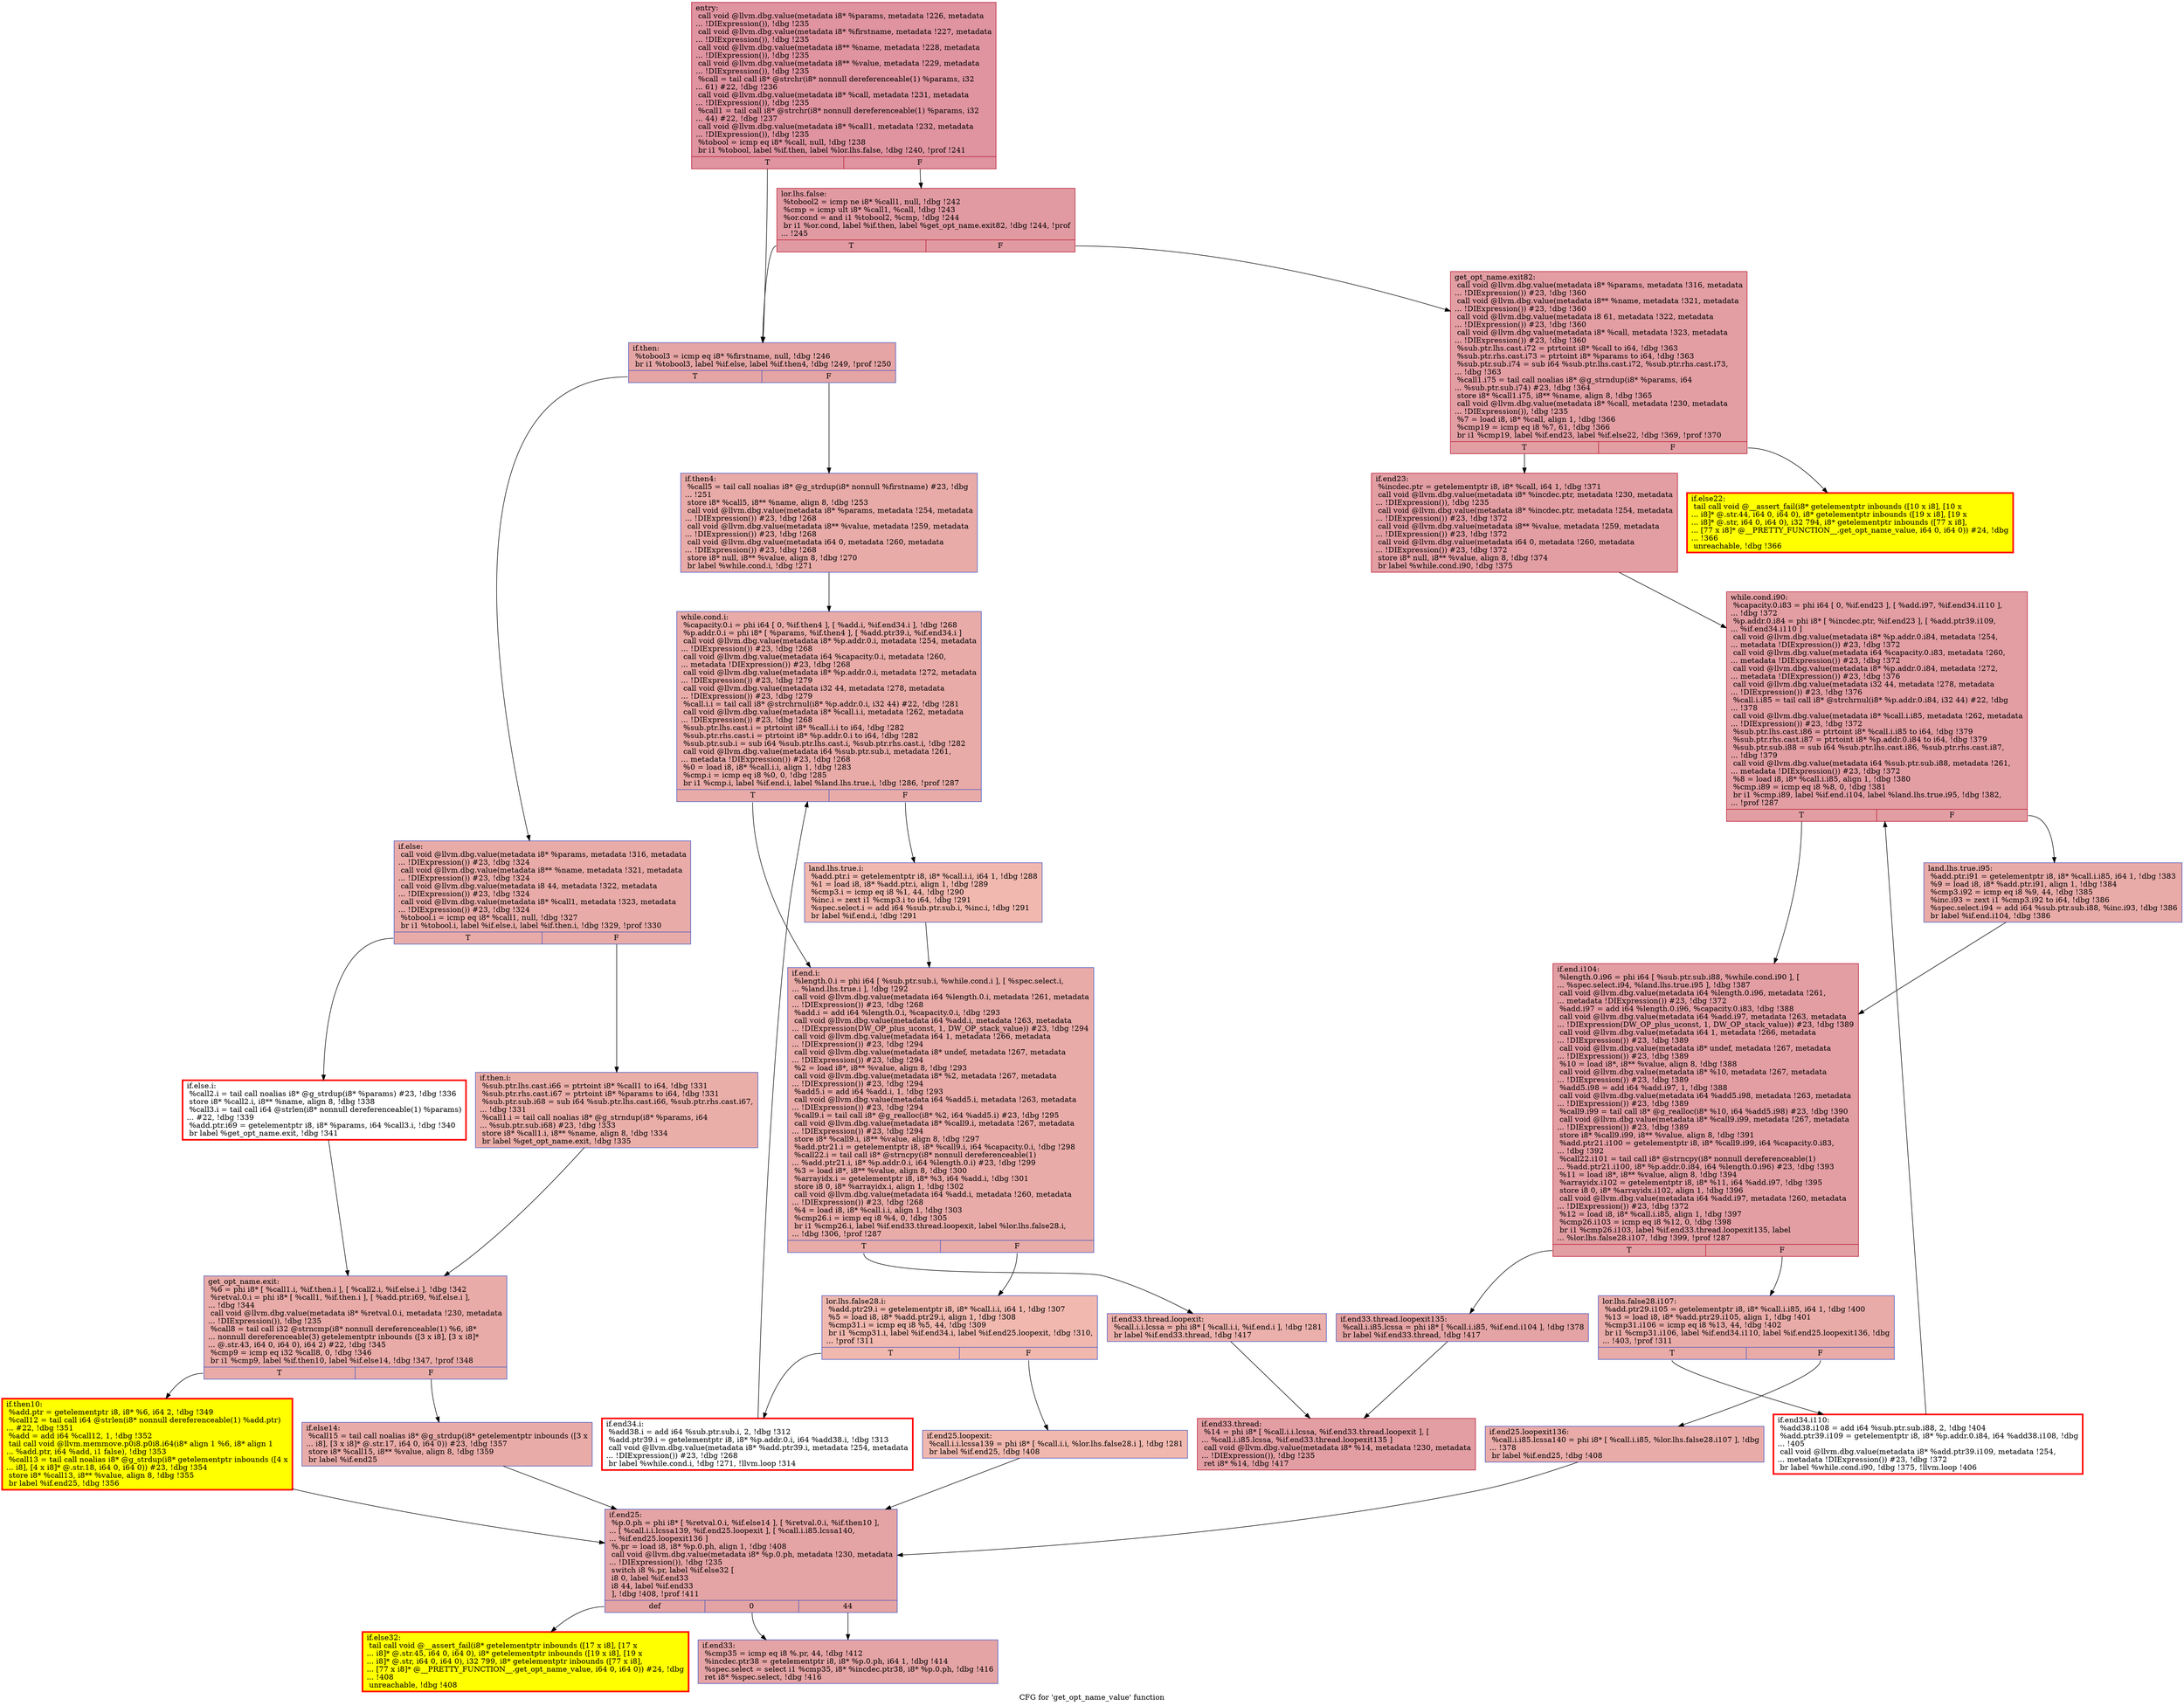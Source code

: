 digraph "CFG for 'get_opt_name_value' function" {
	label="CFG for 'get_opt_name_value' function";

	Node0x55ef42306880 [shape=record,color="#b70d28ff", style=filled, fillcolor="#b70d2870",label="{entry:\l  call void @llvm.dbg.value(metadata i8* %params, metadata !226, metadata\l... !DIExpression()), !dbg !235\l  call void @llvm.dbg.value(metadata i8* %firstname, metadata !227, metadata\l... !DIExpression()), !dbg !235\l  call void @llvm.dbg.value(metadata i8** %name, metadata !228, metadata\l... !DIExpression()), !dbg !235\l  call void @llvm.dbg.value(metadata i8** %value, metadata !229, metadata\l... !DIExpression()), !dbg !235\l  %call = tail call i8* @strchr(i8* nonnull dereferenceable(1) %params, i32\l... 61) #22, !dbg !236\l  call void @llvm.dbg.value(metadata i8* %call, metadata !231, metadata\l... !DIExpression()), !dbg !235\l  %call1 = tail call i8* @strchr(i8* nonnull dereferenceable(1) %params, i32\l... 44) #22, !dbg !237\l  call void @llvm.dbg.value(metadata i8* %call1, metadata !232, metadata\l... !DIExpression()), !dbg !235\l  %tobool = icmp eq i8* %call, null, !dbg !238\l  br i1 %tobool, label %if.then, label %lor.lhs.false, !dbg !240, !prof !241\l|{<s0>T|<s1>F}}"];
	Node0x55ef42306880:s0 -> Node0x55ef4230c500;
	Node0x55ef42306880:s1 -> Node0x55ef4230c610;
	Node0x55ef4230c610 [shape=record,color="#b70d28ff", style=filled, fillcolor="#bb1b2c70",label="{lor.lhs.false:                                    \l  %tobool2 = icmp ne i8* %call1, null, !dbg !242\l  %cmp = icmp ult i8* %call1, %call, !dbg !243\l  %or.cond = and i1 %tobool2, %cmp, !dbg !244\l  br i1 %or.cond, label %if.then, label %get_opt_name.exit82, !dbg !244, !prof\l... !245\l|{<s0>T|<s1>F}}"];
	Node0x55ef4230c610:s0 -> Node0x55ef4230c500;
	Node0x55ef4230c610:s1 -> Node0x55ef421b2820;
	Node0x55ef4230c500 [shape=record,color="#3d50c3ff", style=filled, fillcolor="#c5333470",label="{if.then:                                          \l  %tobool3 = icmp eq i8* %firstname, null, !dbg !246\l  br i1 %tobool3, label %if.else, label %if.then4, !dbg !249, !prof !250\l|{<s0>T|<s1>F}}"];
	Node0x55ef4230c500:s0 -> Node0x55ef4230cdf0;
	Node0x55ef4230c500:s1 -> Node0x55ef4230cd30;
	Node0x55ef4230cd30 [shape=record,color="#3d50c3ff", style=filled, fillcolor="#cc403a70",label="{if.then4:                                         \l  %call5 = tail call noalias i8* @g_strdup(i8* nonnull %firstname) #23, !dbg\l... !251\l  store i8* %call5, i8** %name, align 8, !dbg !253\l  call void @llvm.dbg.value(metadata i8* %params, metadata !254, metadata\l... !DIExpression()) #23, !dbg !268\l  call void @llvm.dbg.value(metadata i8** %value, metadata !259, metadata\l... !DIExpression()) #23, !dbg !268\l  call void @llvm.dbg.value(metadata i64 0, metadata !260, metadata\l... !DIExpression()) #23, !dbg !268\l  store i8* null, i8** %value, align 8, !dbg !270\l  br label %while.cond.i, !dbg !271\l}"];
	Node0x55ef4230cd30 -> Node0x55ef4248e010;
	Node0x55ef4248e010 [shape=record,color="#3d50c3ff", style=filled, fillcolor="#cc403a70",label="{while.cond.i:                                     \l  %capacity.0.i = phi i64 [ 0, %if.then4 ], [ %add.i, %if.end34.i ], !dbg !268\l  %p.addr.0.i = phi i8* [ %params, %if.then4 ], [ %add.ptr39.i, %if.end34.i ]\l  call void @llvm.dbg.value(metadata i8* %p.addr.0.i, metadata !254, metadata\l... !DIExpression()) #23, !dbg !268\l  call void @llvm.dbg.value(metadata i64 %capacity.0.i, metadata !260,\l... metadata !DIExpression()) #23, !dbg !268\l  call void @llvm.dbg.value(metadata i8* %p.addr.0.i, metadata !272, metadata\l... !DIExpression()) #23, !dbg !279\l  call void @llvm.dbg.value(metadata i32 44, metadata !278, metadata\l... !DIExpression()) #23, !dbg !279\l  %call.i.i = tail call i8* @strchrnul(i8* %p.addr.0.i, i32 44) #22, !dbg !281\l  call void @llvm.dbg.value(metadata i8* %call.i.i, metadata !262, metadata\l... !DIExpression()) #23, !dbg !268\l  %sub.ptr.lhs.cast.i = ptrtoint i8* %call.i.i to i64, !dbg !282\l  %sub.ptr.rhs.cast.i = ptrtoint i8* %p.addr.0.i to i64, !dbg !282\l  %sub.ptr.sub.i = sub i64 %sub.ptr.lhs.cast.i, %sub.ptr.rhs.cast.i, !dbg !282\l  call void @llvm.dbg.value(metadata i64 %sub.ptr.sub.i, metadata !261,\l... metadata !DIExpression()) #23, !dbg !268\l  %0 = load i8, i8* %call.i.i, align 1, !dbg !283\l  %cmp.i = icmp eq i8 %0, 0, !dbg !285\l  br i1 %cmp.i, label %if.end.i, label %land.lhs.true.i, !dbg !286, !prof !287\l|{<s0>T|<s1>F}}"];
	Node0x55ef4248e010:s0 -> Node0x55ef424741c0;
	Node0x55ef4248e010:s1 -> Node0x55ef42474210;
	Node0x55ef42474210 [shape=record,color="#3d50c3ff", style=filled, fillcolor="#dc5d4a70",label="{land.lhs.true.i:                                  \l  %add.ptr.i = getelementptr i8, i8* %call.i.i, i64 1, !dbg !288\l  %1 = load i8, i8* %add.ptr.i, align 1, !dbg !289\l  %cmp3.i = icmp eq i8 %1, 44, !dbg !290\l  %inc.i = zext i1 %cmp3.i to i64, !dbg !291\l  %spec.select.i = add i64 %sub.ptr.sub.i, %inc.i, !dbg !291\l  br label %if.end.i, !dbg !291\l}"];
	Node0x55ef42474210 -> Node0x55ef424741c0;
	Node0x55ef424741c0 [shape=record,color="#3d50c3ff", style=filled, fillcolor="#cc403a70",label="{if.end.i:                                         \l  %length.0.i = phi i64 [ %sub.ptr.sub.i, %while.cond.i ], [ %spec.select.i,\l... %land.lhs.true.i ], !dbg !292\l  call void @llvm.dbg.value(metadata i64 %length.0.i, metadata !261, metadata\l... !DIExpression()) #23, !dbg !268\l  %add.i = add i64 %length.0.i, %capacity.0.i, !dbg !293\l  call void @llvm.dbg.value(metadata i64 %add.i, metadata !263, metadata\l... !DIExpression(DW_OP_plus_uconst, 1, DW_OP_stack_value)) #23, !dbg !294\l  call void @llvm.dbg.value(metadata i64 1, metadata !266, metadata\l... !DIExpression()) #23, !dbg !294\l  call void @llvm.dbg.value(metadata i8* undef, metadata !267, metadata\l... !DIExpression()) #23, !dbg !294\l  %2 = load i8*, i8** %value, align 8, !dbg !293\l  call void @llvm.dbg.value(metadata i8* %2, metadata !267, metadata\l... !DIExpression()) #23, !dbg !294\l  %add5.i = add i64 %add.i, 1, !dbg !293\l  call void @llvm.dbg.value(metadata i64 %add5.i, metadata !263, metadata\l... !DIExpression()) #23, !dbg !294\l  %call9.i = tail call i8* @g_realloc(i8* %2, i64 %add5.i) #23, !dbg !295\l  call void @llvm.dbg.value(metadata i8* %call9.i, metadata !267, metadata\l... !DIExpression()) #23, !dbg !294\l  store i8* %call9.i, i8** %value, align 8, !dbg !297\l  %add.ptr21.i = getelementptr i8, i8* %call9.i, i64 %capacity.0.i, !dbg !298\l  %call22.i = tail call i8* @strncpy(i8* nonnull dereferenceable(1)\l... %add.ptr21.i, i8* %p.addr.0.i, i64 %length.0.i) #23, !dbg !299\l  %3 = load i8*, i8** %value, align 8, !dbg !300\l  %arrayidx.i = getelementptr i8, i8* %3, i64 %add.i, !dbg !301\l  store i8 0, i8* %arrayidx.i, align 1, !dbg !302\l  call void @llvm.dbg.value(metadata i64 %add.i, metadata !260, metadata\l... !DIExpression()) #23, !dbg !268\l  %4 = load i8, i8* %call.i.i, align 1, !dbg !303\l  %cmp26.i = icmp eq i8 %4, 0, !dbg !305\l  br i1 %cmp26.i, label %if.end33.thread.loopexit, label %lor.lhs.false28.i,\l... !dbg !306, !prof !287\l|{<s0>T|<s1>F}}"];
	Node0x55ef424741c0:s0 -> Node0x55ef424c5980;
	Node0x55ef424741c0:s1 -> Node0x55ef42207ec0;
	Node0x55ef42207ec0 [shape=record,color="#3d50c3ff", style=filled, fillcolor="#dc5d4a70",label="{lor.lhs.false28.i:                                \l  %add.ptr29.i = getelementptr i8, i8* %call.i.i, i64 1, !dbg !307\l  %5 = load i8, i8* %add.ptr29.i, align 1, !dbg !308\l  %cmp31.i = icmp eq i8 %5, 44, !dbg !309\l  br i1 %cmp31.i, label %if.end34.i, label %if.end25.loopexit, !dbg !310,\l... !prof !311\l|{<s0>T|<s1>F}}"];
	Node0x55ef42207ec0:s0 -> Node0x55ef424907d0;
	Node0x55ef42207ec0:s1 -> Node0x55ef424c9e70;
	Node0x55ef424907d0 [shape=record,penwidth=3.0, color="red",label="{if.end34.i:                                       \l  %add38.i = add i64 %sub.ptr.sub.i, 2, !dbg !312\l  %add.ptr39.i = getelementptr i8, i8* %p.addr.0.i, i64 %add38.i, !dbg !313\l  call void @llvm.dbg.value(metadata i8* %add.ptr39.i, metadata !254, metadata\l... !DIExpression()) #23, !dbg !268\l  br label %while.cond.i, !dbg !271, !llvm.loop !314\l}"];
	Node0x55ef424907d0 -> Node0x55ef4248e010;
	Node0x55ef4230cdf0 [shape=record,color="#3d50c3ff", style=filled, fillcolor="#cc403a70",label="{if.else:                                          \l  call void @llvm.dbg.value(metadata i8* %params, metadata !316, metadata\l... !DIExpression()) #23, !dbg !324\l  call void @llvm.dbg.value(metadata i8** %name, metadata !321, metadata\l... !DIExpression()) #23, !dbg !324\l  call void @llvm.dbg.value(metadata i8 44, metadata !322, metadata\l... !DIExpression()) #23, !dbg !324\l  call void @llvm.dbg.value(metadata i8* %call1, metadata !323, metadata\l... !DIExpression()) #23, !dbg !324\l  %tobool.i = icmp eq i8* %call1, null, !dbg !327\l  br i1 %tobool.i, label %if.else.i, label %if.then.i, !dbg !329, !prof !330\l|{<s0>T|<s1>F}}"];
	Node0x55ef4230cdf0:s0 -> Node0x55ef42344560;
	Node0x55ef4230cdf0:s1 -> Node0x55ef42474170;
	Node0x55ef42474170 [shape=record,color="#3d50c3ff", style=filled, fillcolor="#d0473d70",label="{if.then.i:                                        \l  %sub.ptr.lhs.cast.i66 = ptrtoint i8* %call1 to i64, !dbg !331\l  %sub.ptr.rhs.cast.i67 = ptrtoint i8* %params to i64, !dbg !331\l  %sub.ptr.sub.i68 = sub i64 %sub.ptr.lhs.cast.i66, %sub.ptr.rhs.cast.i67,\l... !dbg !331\l  %call1.i = tail call noalias i8* @g_strndup(i8* %params, i64\l... %sub.ptr.sub.i68) #23, !dbg !333\l  store i8* %call1.i, i8** %name, align 8, !dbg !334\l  br label %get_opt_name.exit, !dbg !335\l}"];
	Node0x55ef42474170 -> Node0x55ef4224cf90;
	Node0x55ef42344560 [shape=record,penwidth=3.0, color="red",label="{if.else.i:                                        \l  %call2.i = tail call noalias i8* @g_strdup(i8* %params) #23, !dbg !336\l  store i8* %call2.i, i8** %name, align 8, !dbg !338\l  %call3.i = tail call i64 @strlen(i8* nonnull dereferenceable(1) %params)\l... #22, !dbg !339\l  %add.ptr.i69 = getelementptr i8, i8* %params, i64 %call3.i, !dbg !340\l  br label %get_opt_name.exit, !dbg !341\l}"];
	Node0x55ef42344560 -> Node0x55ef4224cf90;
	Node0x55ef4224cf90 [shape=record,color="#3d50c3ff", style=filled, fillcolor="#cc403a70",label="{get_opt_name.exit:                                \l  %6 = phi i8* [ %call1.i, %if.then.i ], [ %call2.i, %if.else.i ], !dbg !342\l  %retval.0.i = phi i8* [ %call1, %if.then.i ], [ %add.ptr.i69, %if.else.i ],\l... !dbg !344\l  call void @llvm.dbg.value(metadata i8* %retval.0.i, metadata !230, metadata\l... !DIExpression()), !dbg !235\l  %call8 = tail call i32 @strncmp(i8* nonnull dereferenceable(1) %6, i8*\l... nonnull dereferenceable(3) getelementptr inbounds ([3 x i8], [3 x i8]*\l... @.str.43, i64 0, i64 0), i64 2) #22, !dbg !345\l  %cmp9 = icmp eq i32 %call8, 0, !dbg !346\l  br i1 %cmp9, label %if.then10, label %if.else14, !dbg !347, !prof !348\l|{<s0>T|<s1>F}}"];
	Node0x55ef4224cf90:s0 -> Node0x55ef41d4b730;
	Node0x55ef4224cf90:s1 -> Node0x55ef4230e2c0;
	Node0x55ef41d4b730 [shape=record,penwidth=3.0, style="filled", color="red", fillcolor="yellow",label="{if.then10:                                        \l  %add.ptr = getelementptr i8, i8* %6, i64 2, !dbg !349\l  %call12 = tail call i64 @strlen(i8* nonnull dereferenceable(1) %add.ptr)\l... #22, !dbg !351\l  %add = add i64 %call12, 1, !dbg !352\l  tail call void @llvm.memmove.p0i8.p0i8.i64(i8* align 1 %6, i8* align 1\l... %add.ptr, i64 %add, i1 false), !dbg !353\l  %call13 = tail call noalias i8* @g_strdup(i8* getelementptr inbounds ([4 x\l... i8], [4 x i8]* @.str.18, i64 0, i64 0)) #23, !dbg !354\l  store i8* %call13, i8** %value, align 8, !dbg !355\l  br label %if.end25, !dbg !356\l}"];
	Node0x55ef41d4b730 -> Node0x55ef4230c550;
	Node0x55ef4230e2c0 [shape=record,color="#3d50c3ff", style=filled, fillcolor="#cc403a70",label="{if.else14:                                        \l  %call15 = tail call noalias i8* @g_strdup(i8* getelementptr inbounds ([3 x\l... i8], [3 x i8]* @.str.17, i64 0, i64 0)) #23, !dbg !357\l  store i8* %call15, i8** %value, align 8, !dbg !359\l  br label %if.end25\l}"];
	Node0x55ef4230e2c0 -> Node0x55ef4230c550;
	Node0x55ef421b2820 [shape=record,color="#b70d28ff", style=filled, fillcolor="#be242e70",label="{get_opt_name.exit82:                              \l  call void @llvm.dbg.value(metadata i8* %params, metadata !316, metadata\l... !DIExpression()) #23, !dbg !360\l  call void @llvm.dbg.value(metadata i8** %name, metadata !321, metadata\l... !DIExpression()) #23, !dbg !360\l  call void @llvm.dbg.value(metadata i8 61, metadata !322, metadata\l... !DIExpression()) #23, !dbg !360\l  call void @llvm.dbg.value(metadata i8* %call, metadata !323, metadata\l... !DIExpression()) #23, !dbg !360\l  %sub.ptr.lhs.cast.i72 = ptrtoint i8* %call to i64, !dbg !363\l  %sub.ptr.rhs.cast.i73 = ptrtoint i8* %params to i64, !dbg !363\l  %sub.ptr.sub.i74 = sub i64 %sub.ptr.lhs.cast.i72, %sub.ptr.rhs.cast.i73,\l... !dbg !363\l  %call1.i75 = tail call noalias i8* @g_strndup(i8* %params, i64\l... %sub.ptr.sub.i74) #23, !dbg !364\l  store i8* %call1.i75, i8** %name, align 8, !dbg !365\l  call void @llvm.dbg.value(metadata i8* %call, metadata !230, metadata\l... !DIExpression()), !dbg !235\l  %7 = load i8, i8* %call, align 1, !dbg !366\l  %cmp19 = icmp eq i8 %7, 61, !dbg !366\l  br i1 %cmp19, label %if.end23, label %if.else22, !dbg !369, !prof !370\l|{<s0>T|<s1>F}}"];
	Node0x55ef421b2820:s0 -> Node0x55ef42310310;
	Node0x55ef421b2820:s1 -> Node0x55ef42310360;
	Node0x55ef42310360 [shape=record,penwidth=3.0, style="filled", color="red", fillcolor="yellow",label="{if.else22:                                        \l  tail call void @__assert_fail(i8* getelementptr inbounds ([10 x i8], [10 x\l... i8]* @.str.44, i64 0, i64 0), i8* getelementptr inbounds ([19 x i8], [19 x\l... i8]* @.str, i64 0, i64 0), i32 794, i8* getelementptr inbounds ([77 x i8],\l... [77 x i8]* @__PRETTY_FUNCTION__.get_opt_name_value, i64 0, i64 0)) #24, !dbg\l... !366\l  unreachable, !dbg !366\l}"];
	Node0x55ef42310310 [shape=record,color="#b70d28ff", style=filled, fillcolor="#be242e70",label="{if.end23:                                         \l  %incdec.ptr = getelementptr i8, i8* %call, i64 1, !dbg !371\l  call void @llvm.dbg.value(metadata i8* %incdec.ptr, metadata !230, metadata\l... !DIExpression()), !dbg !235\l  call void @llvm.dbg.value(metadata i8* %incdec.ptr, metadata !254, metadata\l... !DIExpression()) #23, !dbg !372\l  call void @llvm.dbg.value(metadata i8** %value, metadata !259, metadata\l... !DIExpression()) #23, !dbg !372\l  call void @llvm.dbg.value(metadata i64 0, metadata !260, metadata\l... !DIExpression()) #23, !dbg !372\l  store i8* null, i8** %value, align 8, !dbg !374\l  br label %while.cond.i90, !dbg !375\l}"];
	Node0x55ef42310310 -> Node0x55ef422eca80;
	Node0x55ef422eca80 [shape=record,color="#b70d28ff", style=filled, fillcolor="#be242e70",label="{while.cond.i90:                                   \l  %capacity.0.i83 = phi i64 [ 0, %if.end23 ], [ %add.i97, %if.end34.i110 ],\l... !dbg !372\l  %p.addr.0.i84 = phi i8* [ %incdec.ptr, %if.end23 ], [ %add.ptr39.i109,\l... %if.end34.i110 ]\l  call void @llvm.dbg.value(metadata i8* %p.addr.0.i84, metadata !254,\l... metadata !DIExpression()) #23, !dbg !372\l  call void @llvm.dbg.value(metadata i64 %capacity.0.i83, metadata !260,\l... metadata !DIExpression()) #23, !dbg !372\l  call void @llvm.dbg.value(metadata i8* %p.addr.0.i84, metadata !272,\l... metadata !DIExpression()) #23, !dbg !376\l  call void @llvm.dbg.value(metadata i32 44, metadata !278, metadata\l... !DIExpression()) #23, !dbg !376\l  %call.i.i85 = tail call i8* @strchrnul(i8* %p.addr.0.i84, i32 44) #22, !dbg\l... !378\l  call void @llvm.dbg.value(metadata i8* %call.i.i85, metadata !262, metadata\l... !DIExpression()) #23, !dbg !372\l  %sub.ptr.lhs.cast.i86 = ptrtoint i8* %call.i.i85 to i64, !dbg !379\l  %sub.ptr.rhs.cast.i87 = ptrtoint i8* %p.addr.0.i84 to i64, !dbg !379\l  %sub.ptr.sub.i88 = sub i64 %sub.ptr.lhs.cast.i86, %sub.ptr.rhs.cast.i87,\l... !dbg !379\l  call void @llvm.dbg.value(metadata i64 %sub.ptr.sub.i88, metadata !261,\l... metadata !DIExpression()) #23, !dbg !372\l  %8 = load i8, i8* %call.i.i85, align 1, !dbg !380\l  %cmp.i89 = icmp eq i8 %8, 0, !dbg !381\l  br i1 %cmp.i89, label %if.end.i104, label %land.lhs.true.i95, !dbg !382,\l... !prof !287\l|{<s0>T|<s1>F}}"];
	Node0x55ef422eca80:s0 -> Node0x55ef423adc30;
	Node0x55ef422eca80:s1 -> Node0x55ef42306b40;
	Node0x55ef42306b40 [shape=record,color="#3d50c3ff", style=filled, fillcolor="#cc403a70",label="{land.lhs.true.i95:                                \l  %add.ptr.i91 = getelementptr i8, i8* %call.i.i85, i64 1, !dbg !383\l  %9 = load i8, i8* %add.ptr.i91, align 1, !dbg !384\l  %cmp3.i92 = icmp eq i8 %9, 44, !dbg !385\l  %inc.i93 = zext i1 %cmp3.i92 to i64, !dbg !386\l  %spec.select.i94 = add i64 %sub.ptr.sub.i88, %inc.i93, !dbg !386\l  br label %if.end.i104, !dbg !386\l}"];
	Node0x55ef42306b40 -> Node0x55ef423adc30;
	Node0x55ef423adc30 [shape=record,color="#b70d28ff", style=filled, fillcolor="#be242e70",label="{if.end.i104:                                      \l  %length.0.i96 = phi i64 [ %sub.ptr.sub.i88, %while.cond.i90 ], [\l... %spec.select.i94, %land.lhs.true.i95 ], !dbg !387\l  call void @llvm.dbg.value(metadata i64 %length.0.i96, metadata !261,\l... metadata !DIExpression()) #23, !dbg !372\l  %add.i97 = add i64 %length.0.i96, %capacity.0.i83, !dbg !388\l  call void @llvm.dbg.value(metadata i64 %add.i97, metadata !263, metadata\l... !DIExpression(DW_OP_plus_uconst, 1, DW_OP_stack_value)) #23, !dbg !389\l  call void @llvm.dbg.value(metadata i64 1, metadata !266, metadata\l... !DIExpression()) #23, !dbg !389\l  call void @llvm.dbg.value(metadata i8* undef, metadata !267, metadata\l... !DIExpression()) #23, !dbg !389\l  %10 = load i8*, i8** %value, align 8, !dbg !388\l  call void @llvm.dbg.value(metadata i8* %10, metadata !267, metadata\l... !DIExpression()) #23, !dbg !389\l  %add5.i98 = add i64 %add.i97, 1, !dbg !388\l  call void @llvm.dbg.value(metadata i64 %add5.i98, metadata !263, metadata\l... !DIExpression()) #23, !dbg !389\l  %call9.i99 = tail call i8* @g_realloc(i8* %10, i64 %add5.i98) #23, !dbg !390\l  call void @llvm.dbg.value(metadata i8* %call9.i99, metadata !267, metadata\l... !DIExpression()) #23, !dbg !389\l  store i8* %call9.i99, i8** %value, align 8, !dbg !391\l  %add.ptr21.i100 = getelementptr i8, i8* %call9.i99, i64 %capacity.0.i83,\l... !dbg !392\l  %call22.i101 = tail call i8* @strncpy(i8* nonnull dereferenceable(1)\l... %add.ptr21.i100, i8* %p.addr.0.i84, i64 %length.0.i96) #23, !dbg !393\l  %11 = load i8*, i8** %value, align 8, !dbg !394\l  %arrayidx.i102 = getelementptr i8, i8* %11, i64 %add.i97, !dbg !395\l  store i8 0, i8* %arrayidx.i102, align 1, !dbg !396\l  call void @llvm.dbg.value(metadata i64 %add.i97, metadata !260, metadata\l... !DIExpression()) #23, !dbg !372\l  %12 = load i8, i8* %call.i.i85, align 1, !dbg !397\l  %cmp26.i103 = icmp eq i8 %12, 0, !dbg !398\l  br i1 %cmp26.i103, label %if.end33.thread.loopexit135, label\l... %lor.lhs.false28.i107, !dbg !399, !prof !287\l|{<s0>T|<s1>F}}"];
	Node0x55ef423adc30:s0 -> Node0x55ef424b7160;
	Node0x55ef423adc30:s1 -> Node0x55ef422cece0;
	Node0x55ef422cece0 [shape=record,color="#3d50c3ff", style=filled, fillcolor="#cc403a70",label="{lor.lhs.false28.i107:                             \l  %add.ptr29.i105 = getelementptr i8, i8* %call.i.i85, i64 1, !dbg !400\l  %13 = load i8, i8* %add.ptr29.i105, align 1, !dbg !401\l  %cmp31.i106 = icmp eq i8 %13, 44, !dbg !402\l  br i1 %cmp31.i106, label %if.end34.i110, label %if.end25.loopexit136, !dbg\l... !403, !prof !311\l|{<s0>T|<s1>F}}"];
	Node0x55ef422cece0:s0 -> Node0x55ef42312520;
	Node0x55ef422cece0:s1 -> Node0x55ef424ca910;
	Node0x55ef42312520 [shape=record,penwidth=3.0, color="red",label="{if.end34.i110:                                    \l  %add38.i108 = add i64 %sub.ptr.sub.i88, 2, !dbg !404\l  %add.ptr39.i109 = getelementptr i8, i8* %p.addr.0.i84, i64 %add38.i108, !dbg\l... !405\l  call void @llvm.dbg.value(metadata i8* %add.ptr39.i109, metadata !254,\l... metadata !DIExpression()) #23, !dbg !372\l  br label %while.cond.i90, !dbg !375, !llvm.loop !406\l}"];
	Node0x55ef42312520 -> Node0x55ef422eca80;
	Node0x55ef424c9e70 [shape=record,color="#3d50c3ff", style=filled, fillcolor="#dc5d4a70",label="{if.end25.loopexit:                                \l  %call.i.i.lcssa139 = phi i8* [ %call.i.i, %lor.lhs.false28.i ], !dbg !281\l  br label %if.end25, !dbg !408\l}"];
	Node0x55ef424c9e70 -> Node0x55ef4230c550;
	Node0x55ef424ca910 [shape=record,color="#3d50c3ff", style=filled, fillcolor="#cc403a70",label="{if.end25.loopexit136:                             \l  %call.i.i85.lcssa140 = phi i8* [ %call.i.i85, %lor.lhs.false28.i107 ], !dbg\l... !378\l  br label %if.end25, !dbg !408\l}"];
	Node0x55ef424ca910 -> Node0x55ef4230c550;
	Node0x55ef4230c550 [shape=record,color="#3d50c3ff", style=filled, fillcolor="#c32e3170",label="{if.end25:                                         \l  %p.0.ph = phi i8* [ %retval.0.i, %if.else14 ], [ %retval.0.i, %if.then10 ],\l... [ %call.i.i.lcssa139, %if.end25.loopexit ], [ %call.i.i85.lcssa140,\l... %if.end25.loopexit136 ]\l  %.pr = load i8, i8* %p.0.ph, align 1, !dbg !408\l  call void @llvm.dbg.value(metadata i8* %p.0.ph, metadata !230, metadata\l... !DIExpression()), !dbg !235\l  switch i8 %.pr, label %if.else32 [\l    i8 0, label %if.end33\l    i8 44, label %if.end33\l  ], !dbg !408, !prof !411\l|{<s0>def|<s1>0|<s2>44}}"];
	Node0x55ef4230c550:s0 -> Node0x55ef423116b0;
	Node0x55ef4230c550:s1 -> Node0x55ef4230d4c0;
	Node0x55ef4230c550:s2 -> Node0x55ef4230d4c0;
	Node0x55ef423116b0 [shape=record,penwidth=3.0, style="filled", color="red", fillcolor="yellow",label="{if.else32:                                        \l  tail call void @__assert_fail(i8* getelementptr inbounds ([17 x i8], [17 x\l... i8]* @.str.45, i64 0, i64 0), i8* getelementptr inbounds ([19 x i8], [19 x\l... i8]* @.str, i64 0, i64 0), i32 799, i8* getelementptr inbounds ([77 x i8],\l... [77 x i8]* @__PRETTY_FUNCTION__.get_opt_name_value, i64 0, i64 0)) #24, !dbg\l... !408\l  unreachable, !dbg !408\l}"];
	Node0x55ef4230d4c0 [shape=record,color="#3d50c3ff", style=filled, fillcolor="#c32e3170",label="{if.end33:                                         \l  %cmp35 = icmp eq i8 %.pr, 44, !dbg !412\l  %incdec.ptr38 = getelementptr i8, i8* %p.0.ph, i64 1, !dbg !414\l  %spec.select = select i1 %cmp35, i8* %incdec.ptr38, i8* %p.0.ph, !dbg !416\l  ret i8* %spec.select, !dbg !416\l}"];
	Node0x55ef424c5980 [shape=record,color="#3d50c3ff", style=filled, fillcolor="#d24b4070",label="{if.end33.thread.loopexit:                         \l  %call.i.i.lcssa = phi i8* [ %call.i.i, %if.end.i ], !dbg !281\l  br label %if.end33.thread, !dbg !417\l}"];
	Node0x55ef424c5980 -> Node0x55ef42315970;
	Node0x55ef424b7160 [shape=record,color="#3d50c3ff", style=filled, fillcolor="#c32e3170",label="{if.end33.thread.loopexit135:                      \l  %call.i.i85.lcssa = phi i8* [ %call.i.i85, %if.end.i104 ], !dbg !378\l  br label %if.end33.thread, !dbg !417\l}"];
	Node0x55ef424b7160 -> Node0x55ef42315970;
	Node0x55ef42315970 [shape=record,color="#b70d28ff", style=filled, fillcolor="#be242e70",label="{if.end33.thread:                                  \l  %14 = phi i8* [ %call.i.i.lcssa, %if.end33.thread.loopexit ], [\l... %call.i.i85.lcssa, %if.end33.thread.loopexit135 ]\l  call void @llvm.dbg.value(metadata i8* %14, metadata !230, metadata\l... !DIExpression()), !dbg !235\l  ret i8* %14, !dbg !417\l}"];
}
